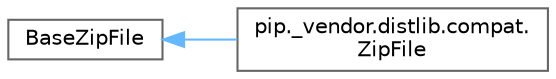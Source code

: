 digraph "Graphical Class Hierarchy"
{
 // LATEX_PDF_SIZE
  bgcolor="transparent";
  edge [fontname=Helvetica,fontsize=10,labelfontname=Helvetica,labelfontsize=10];
  node [fontname=Helvetica,fontsize=10,shape=box,height=0.2,width=0.4];
  rankdir="LR";
  Node0 [id="Node000000",label="BaseZipFile",height=0.2,width=0.4,color="grey40", fillcolor="white", style="filled",URL="$d1/df5/classBaseZipFile.html",tooltip=" "];
  Node0 -> Node1 [id="edge3310_Node000000_Node000001",dir="back",color="steelblue1",style="solid",tooltip=" "];
  Node1 [id="Node000001",label="pip._vendor.distlib.compat.\lZipFile",height=0.2,width=0.4,color="grey40", fillcolor="white", style="filled",URL="$d8/d53/classpip_1_1__vendor_1_1distlib_1_1compat_1_1ZipFile.html",tooltip=" "];
}
